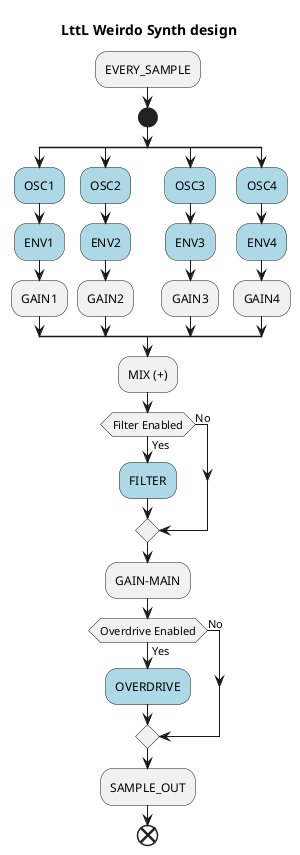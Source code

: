 @startuml
title LttL Weirdo Synth design
:EVERY_SAMPLE;
start
    split
       #LightBlue:OSC1;
       #LightBlue:ENV1;
       :GAIN1;
    split again
        #LightBlue:OSC2;
        #LightBlue:ENV2;
        :GAIN2;
    split again
        #LightBlue:OSC3;
        #LightBlue:ENV3;
        :GAIN3;
    split again
        #LightBlue:OSC4;
        #LightBlue:ENV4;
        :GAIN4;
    end split
        :MIX (+);
if (Filter Enabled) equals (Yes)  then
   #LightBlue:FILTER;
else (No)
endif

:GAIN-MAIN;

if (Overdrive Enabled) equals (Yes) then
   #LightBlue:OVERDRIVE;
else (No)
endif

:SAMPLE_OUT;

end
@enduml

